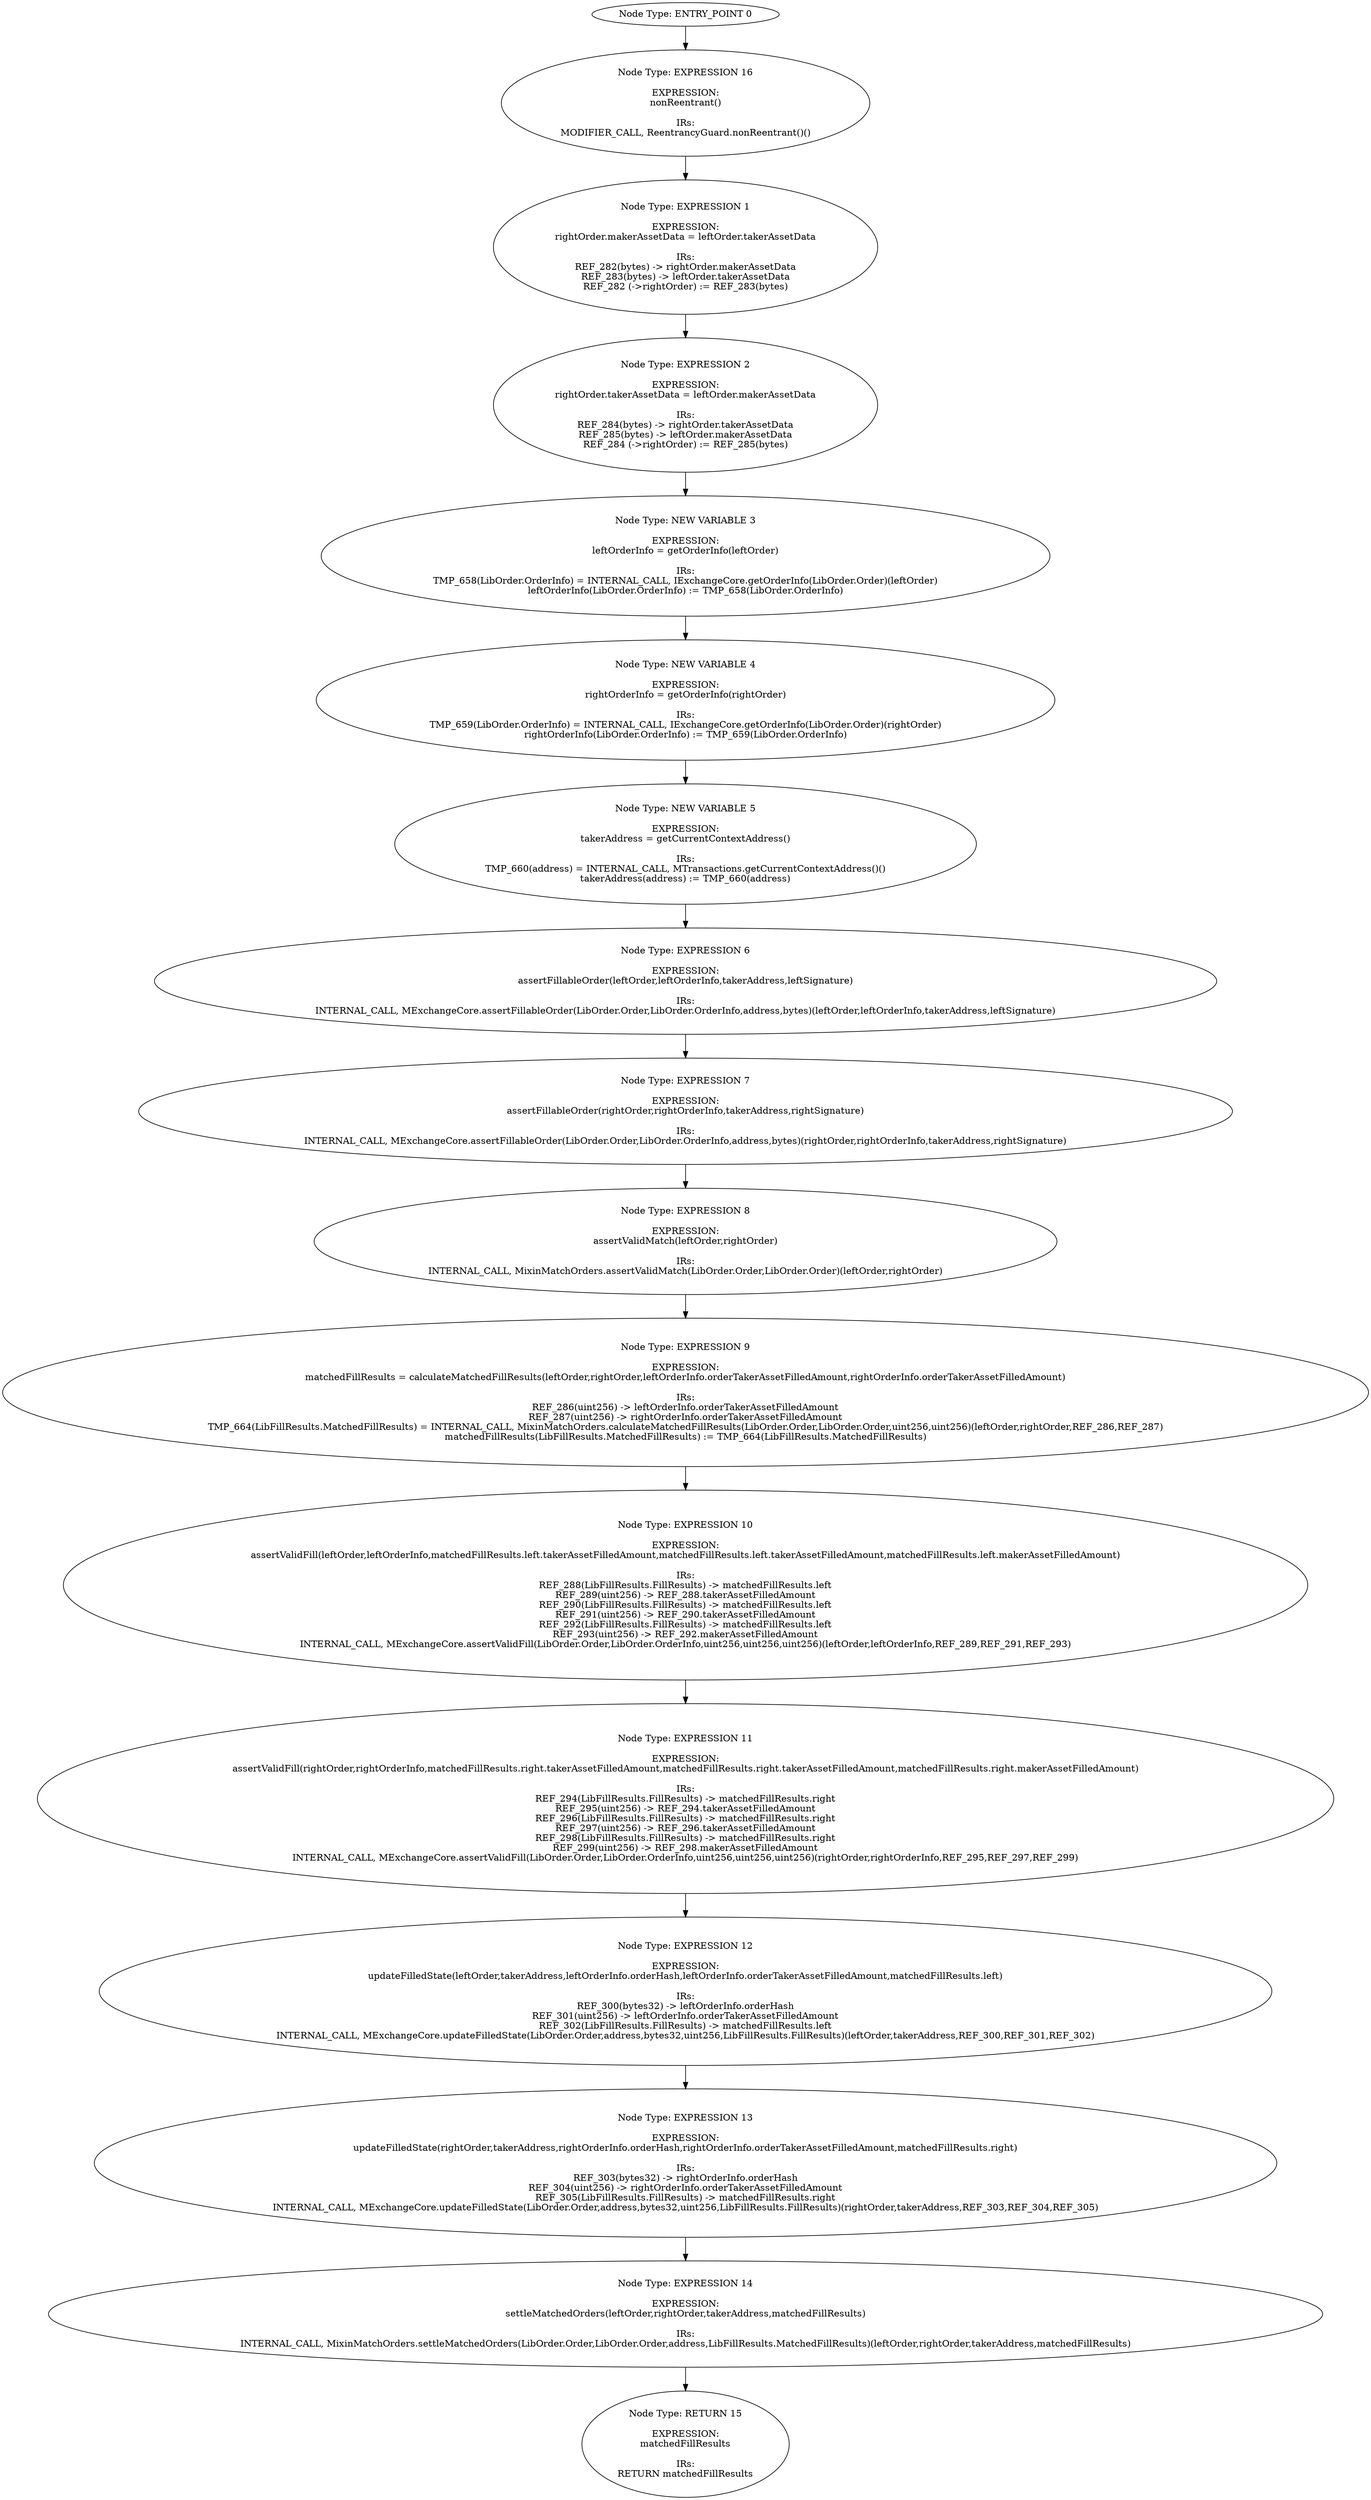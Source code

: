 digraph{
0[label="Node Type: ENTRY_POINT 0
"];
0->16;
1[label="Node Type: EXPRESSION 1

EXPRESSION:
rightOrder.makerAssetData = leftOrder.takerAssetData

IRs:
REF_282(bytes) -> rightOrder.makerAssetData
REF_283(bytes) -> leftOrder.takerAssetData
REF_282 (->rightOrder) := REF_283(bytes)"];
1->2;
2[label="Node Type: EXPRESSION 2

EXPRESSION:
rightOrder.takerAssetData = leftOrder.makerAssetData

IRs:
REF_284(bytes) -> rightOrder.takerAssetData
REF_285(bytes) -> leftOrder.makerAssetData
REF_284 (->rightOrder) := REF_285(bytes)"];
2->3;
3[label="Node Type: NEW VARIABLE 3

EXPRESSION:
leftOrderInfo = getOrderInfo(leftOrder)

IRs:
TMP_658(LibOrder.OrderInfo) = INTERNAL_CALL, IExchangeCore.getOrderInfo(LibOrder.Order)(leftOrder)
leftOrderInfo(LibOrder.OrderInfo) := TMP_658(LibOrder.OrderInfo)"];
3->4;
4[label="Node Type: NEW VARIABLE 4

EXPRESSION:
rightOrderInfo = getOrderInfo(rightOrder)

IRs:
TMP_659(LibOrder.OrderInfo) = INTERNAL_CALL, IExchangeCore.getOrderInfo(LibOrder.Order)(rightOrder)
rightOrderInfo(LibOrder.OrderInfo) := TMP_659(LibOrder.OrderInfo)"];
4->5;
5[label="Node Type: NEW VARIABLE 5

EXPRESSION:
takerAddress = getCurrentContextAddress()

IRs:
TMP_660(address) = INTERNAL_CALL, MTransactions.getCurrentContextAddress()()
takerAddress(address) := TMP_660(address)"];
5->6;
6[label="Node Type: EXPRESSION 6

EXPRESSION:
assertFillableOrder(leftOrder,leftOrderInfo,takerAddress,leftSignature)

IRs:
INTERNAL_CALL, MExchangeCore.assertFillableOrder(LibOrder.Order,LibOrder.OrderInfo,address,bytes)(leftOrder,leftOrderInfo,takerAddress,leftSignature)"];
6->7;
7[label="Node Type: EXPRESSION 7

EXPRESSION:
assertFillableOrder(rightOrder,rightOrderInfo,takerAddress,rightSignature)

IRs:
INTERNAL_CALL, MExchangeCore.assertFillableOrder(LibOrder.Order,LibOrder.OrderInfo,address,bytes)(rightOrder,rightOrderInfo,takerAddress,rightSignature)"];
7->8;
8[label="Node Type: EXPRESSION 8

EXPRESSION:
assertValidMatch(leftOrder,rightOrder)

IRs:
INTERNAL_CALL, MixinMatchOrders.assertValidMatch(LibOrder.Order,LibOrder.Order)(leftOrder,rightOrder)"];
8->9;
9[label="Node Type: EXPRESSION 9

EXPRESSION:
matchedFillResults = calculateMatchedFillResults(leftOrder,rightOrder,leftOrderInfo.orderTakerAssetFilledAmount,rightOrderInfo.orderTakerAssetFilledAmount)

IRs:
REF_286(uint256) -> leftOrderInfo.orderTakerAssetFilledAmount
REF_287(uint256) -> rightOrderInfo.orderTakerAssetFilledAmount
TMP_664(LibFillResults.MatchedFillResults) = INTERNAL_CALL, MixinMatchOrders.calculateMatchedFillResults(LibOrder.Order,LibOrder.Order,uint256,uint256)(leftOrder,rightOrder,REF_286,REF_287)
matchedFillResults(LibFillResults.MatchedFillResults) := TMP_664(LibFillResults.MatchedFillResults)"];
9->10;
10[label="Node Type: EXPRESSION 10

EXPRESSION:
assertValidFill(leftOrder,leftOrderInfo,matchedFillResults.left.takerAssetFilledAmount,matchedFillResults.left.takerAssetFilledAmount,matchedFillResults.left.makerAssetFilledAmount)

IRs:
REF_288(LibFillResults.FillResults) -> matchedFillResults.left
REF_289(uint256) -> REF_288.takerAssetFilledAmount
REF_290(LibFillResults.FillResults) -> matchedFillResults.left
REF_291(uint256) -> REF_290.takerAssetFilledAmount
REF_292(LibFillResults.FillResults) -> matchedFillResults.left
REF_293(uint256) -> REF_292.makerAssetFilledAmount
INTERNAL_CALL, MExchangeCore.assertValidFill(LibOrder.Order,LibOrder.OrderInfo,uint256,uint256,uint256)(leftOrder,leftOrderInfo,REF_289,REF_291,REF_293)"];
10->11;
11[label="Node Type: EXPRESSION 11

EXPRESSION:
assertValidFill(rightOrder,rightOrderInfo,matchedFillResults.right.takerAssetFilledAmount,matchedFillResults.right.takerAssetFilledAmount,matchedFillResults.right.makerAssetFilledAmount)

IRs:
REF_294(LibFillResults.FillResults) -> matchedFillResults.right
REF_295(uint256) -> REF_294.takerAssetFilledAmount
REF_296(LibFillResults.FillResults) -> matchedFillResults.right
REF_297(uint256) -> REF_296.takerAssetFilledAmount
REF_298(LibFillResults.FillResults) -> matchedFillResults.right
REF_299(uint256) -> REF_298.makerAssetFilledAmount
INTERNAL_CALL, MExchangeCore.assertValidFill(LibOrder.Order,LibOrder.OrderInfo,uint256,uint256,uint256)(rightOrder,rightOrderInfo,REF_295,REF_297,REF_299)"];
11->12;
12[label="Node Type: EXPRESSION 12

EXPRESSION:
updateFilledState(leftOrder,takerAddress,leftOrderInfo.orderHash,leftOrderInfo.orderTakerAssetFilledAmount,matchedFillResults.left)

IRs:
REF_300(bytes32) -> leftOrderInfo.orderHash
REF_301(uint256) -> leftOrderInfo.orderTakerAssetFilledAmount
REF_302(LibFillResults.FillResults) -> matchedFillResults.left
INTERNAL_CALL, MExchangeCore.updateFilledState(LibOrder.Order,address,bytes32,uint256,LibFillResults.FillResults)(leftOrder,takerAddress,REF_300,REF_301,REF_302)"];
12->13;
13[label="Node Type: EXPRESSION 13

EXPRESSION:
updateFilledState(rightOrder,takerAddress,rightOrderInfo.orderHash,rightOrderInfo.orderTakerAssetFilledAmount,matchedFillResults.right)

IRs:
REF_303(bytes32) -> rightOrderInfo.orderHash
REF_304(uint256) -> rightOrderInfo.orderTakerAssetFilledAmount
REF_305(LibFillResults.FillResults) -> matchedFillResults.right
INTERNAL_CALL, MExchangeCore.updateFilledState(LibOrder.Order,address,bytes32,uint256,LibFillResults.FillResults)(rightOrder,takerAddress,REF_303,REF_304,REF_305)"];
13->14;
14[label="Node Type: EXPRESSION 14

EXPRESSION:
settleMatchedOrders(leftOrder,rightOrder,takerAddress,matchedFillResults)

IRs:
INTERNAL_CALL, MixinMatchOrders.settleMatchedOrders(LibOrder.Order,LibOrder.Order,address,LibFillResults.MatchedFillResults)(leftOrder,rightOrder,takerAddress,matchedFillResults)"];
14->15;
15[label="Node Type: RETURN 15

EXPRESSION:
matchedFillResults

IRs:
RETURN matchedFillResults"];
16[label="Node Type: EXPRESSION 16

EXPRESSION:
nonReentrant()

IRs:
MODIFIER_CALL, ReentrancyGuard.nonReentrant()()"];
16->1;
}
